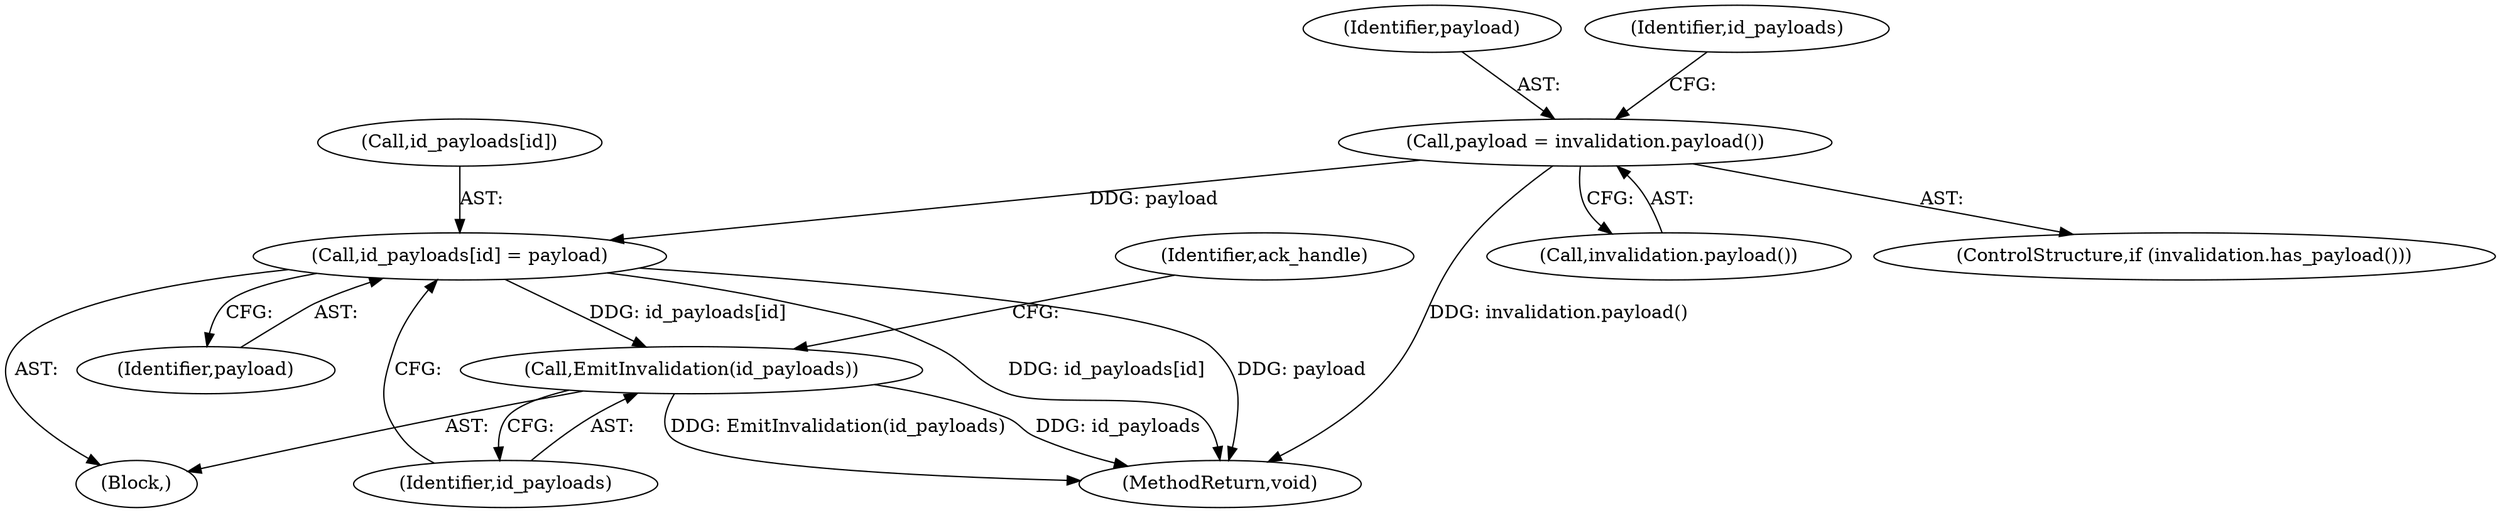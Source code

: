 digraph "0_Chrome_8a50f99c25fb70ff43aaa82b6f9569db383f0ca8_2@array" {
"1000169" [label="(Call,id_payloads[id] = payload)"];
"1000165" [label="(Call,payload = invalidation.payload())"];
"1000174" [label="(Call,EmitInvalidation(id_payloads))"];
"1000163" [label="(ControlStructure,if (invalidation.has_payload()))"];
"1000173" [label="(Identifier,payload)"];
"1000166" [label="(Identifier,payload)"];
"1000177" [label="(Identifier,ack_handle)"];
"1000175" [label="(Identifier,id_payloads)"];
"1000170" [label="(Call,id_payloads[id])"];
"1000174" [label="(Call,EmitInvalidation(id_payloads))"];
"1000167" [label="(Call,invalidation.payload())"];
"1000104" [label="(Block,)"];
"1000171" [label="(Identifier,id_payloads)"];
"1000169" [label="(Call,id_payloads[id] = payload)"];
"1000165" [label="(Call,payload = invalidation.payload())"];
"1000178" [label="(MethodReturn,void)"];
"1000169" -> "1000104"  [label="AST: "];
"1000169" -> "1000173"  [label="CFG: "];
"1000170" -> "1000169"  [label="AST: "];
"1000173" -> "1000169"  [label="AST: "];
"1000175" -> "1000169"  [label="CFG: "];
"1000169" -> "1000178"  [label="DDG: payload"];
"1000169" -> "1000178"  [label="DDG: id_payloads[id]"];
"1000165" -> "1000169"  [label="DDG: payload"];
"1000169" -> "1000174"  [label="DDG: id_payloads[id]"];
"1000165" -> "1000163"  [label="AST: "];
"1000165" -> "1000167"  [label="CFG: "];
"1000166" -> "1000165"  [label="AST: "];
"1000167" -> "1000165"  [label="AST: "];
"1000171" -> "1000165"  [label="CFG: "];
"1000165" -> "1000178"  [label="DDG: invalidation.payload()"];
"1000174" -> "1000104"  [label="AST: "];
"1000174" -> "1000175"  [label="CFG: "];
"1000175" -> "1000174"  [label="AST: "];
"1000177" -> "1000174"  [label="CFG: "];
"1000174" -> "1000178"  [label="DDG: EmitInvalidation(id_payloads)"];
"1000174" -> "1000178"  [label="DDG: id_payloads"];
}
